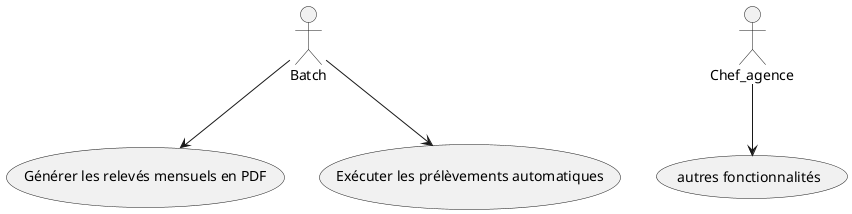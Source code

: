 @startuml issue1

usecase a as "Générer les relevés mensuels en PDF"
usecase b as "Exécuter les prélèvements automatiques"
usecase c as "autres fonctionnalités"

actor Chef_agence 
actor Batch

Batch --> a
Batch --> b
Chef_agence --> c

@enduml
